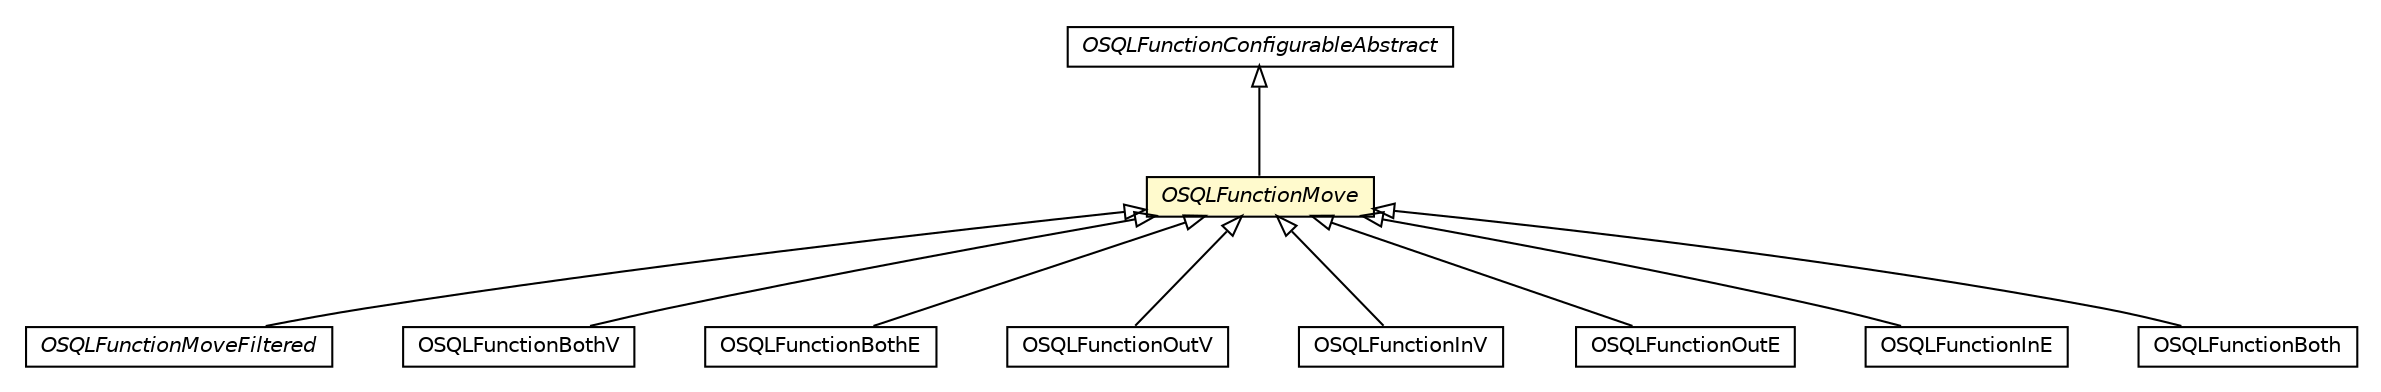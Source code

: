 #!/usr/local/bin/dot
#
# Class diagram 
# Generated by UMLGraph version R5_6-24-gf6e263 (http://www.umlgraph.org/)
#

digraph G {
	edge [fontname="Helvetica",fontsize=10,labelfontname="Helvetica",labelfontsize=10];
	node [fontname="Helvetica",fontsize=10,shape=plaintext];
	nodesep=0.25;
	ranksep=0.5;
	// com.orientechnologies.orient.core.sql.functions.OSQLFunctionConfigurableAbstract
	c3380358 [label=<<table title="com.orientechnologies.orient.core.sql.functions.OSQLFunctionConfigurableAbstract" border="0" cellborder="1" cellspacing="0" cellpadding="2" port="p" href="../../../core/sql/functions/OSQLFunctionConfigurableAbstract.html">
		<tr><td><table border="0" cellspacing="0" cellpadding="1">
<tr><td align="center" balign="center"><font face="Helvetica-Oblique"> OSQLFunctionConfigurableAbstract </font></td></tr>
		</table></td></tr>
		</table>>, URL="../../../core/sql/functions/OSQLFunctionConfigurableAbstract.html", fontname="Helvetica", fontcolor="black", fontsize=10.0];
	// com.orientechnologies.orient.graph.sql.functions.OSQLFunctionMoveFiltered
	c3381322 [label=<<table title="com.orientechnologies.orient.graph.sql.functions.OSQLFunctionMoveFiltered" border="0" cellborder="1" cellspacing="0" cellpadding="2" port="p" href="./OSQLFunctionMoveFiltered.html">
		<tr><td><table border="0" cellspacing="0" cellpadding="1">
<tr><td align="center" balign="center"><font face="Helvetica-Oblique"> OSQLFunctionMoveFiltered </font></td></tr>
		</table></td></tr>
		</table>>, URL="./OSQLFunctionMoveFiltered.html", fontname="Helvetica", fontcolor="black", fontsize=10.0];
	// com.orientechnologies.orient.graph.sql.functions.OSQLFunctionBothV
	c3381323 [label=<<table title="com.orientechnologies.orient.graph.sql.functions.OSQLFunctionBothV" border="0" cellborder="1" cellspacing="0" cellpadding="2" port="p" href="./OSQLFunctionBothV.html">
		<tr><td><table border="0" cellspacing="0" cellpadding="1">
<tr><td align="center" balign="center"> OSQLFunctionBothV </td></tr>
		</table></td></tr>
		</table>>, URL="./OSQLFunctionBothV.html", fontname="Helvetica", fontcolor="black", fontsize=10.0];
	// com.orientechnologies.orient.graph.sql.functions.OSQLFunctionBothE
	c3381324 [label=<<table title="com.orientechnologies.orient.graph.sql.functions.OSQLFunctionBothE" border="0" cellborder="1" cellspacing="0" cellpadding="2" port="p" href="./OSQLFunctionBothE.html">
		<tr><td><table border="0" cellspacing="0" cellpadding="1">
<tr><td align="center" balign="center"> OSQLFunctionBothE </td></tr>
		</table></td></tr>
		</table>>, URL="./OSQLFunctionBothE.html", fontname="Helvetica", fontcolor="black", fontsize=10.0];
	// com.orientechnologies.orient.graph.sql.functions.OSQLFunctionOutV
	c3381325 [label=<<table title="com.orientechnologies.orient.graph.sql.functions.OSQLFunctionOutV" border="0" cellborder="1" cellspacing="0" cellpadding="2" port="p" href="./OSQLFunctionOutV.html">
		<tr><td><table border="0" cellspacing="0" cellpadding="1">
<tr><td align="center" balign="center"> OSQLFunctionOutV </td></tr>
		</table></td></tr>
		</table>>, URL="./OSQLFunctionOutV.html", fontname="Helvetica", fontcolor="black", fontsize=10.0];
	// com.orientechnologies.orient.graph.sql.functions.OSQLFunctionMove
	c3381327 [label=<<table title="com.orientechnologies.orient.graph.sql.functions.OSQLFunctionMove" border="0" cellborder="1" cellspacing="0" cellpadding="2" port="p" bgcolor="lemonChiffon" href="./OSQLFunctionMove.html">
		<tr><td><table border="0" cellspacing="0" cellpadding="1">
<tr><td align="center" balign="center"><font face="Helvetica-Oblique"> OSQLFunctionMove </font></td></tr>
		</table></td></tr>
		</table>>, URL="./OSQLFunctionMove.html", fontname="Helvetica", fontcolor="black", fontsize=10.0];
	// com.orientechnologies.orient.graph.sql.functions.OSQLFunctionInV
	c3381328 [label=<<table title="com.orientechnologies.orient.graph.sql.functions.OSQLFunctionInV" border="0" cellborder="1" cellspacing="0" cellpadding="2" port="p" href="./OSQLFunctionInV.html">
		<tr><td><table border="0" cellspacing="0" cellpadding="1">
<tr><td align="center" balign="center"> OSQLFunctionInV </td></tr>
		</table></td></tr>
		</table>>, URL="./OSQLFunctionInV.html", fontname="Helvetica", fontcolor="black", fontsize=10.0];
	// com.orientechnologies.orient.graph.sql.functions.OSQLFunctionOutE
	c3381329 [label=<<table title="com.orientechnologies.orient.graph.sql.functions.OSQLFunctionOutE" border="0" cellborder="1" cellspacing="0" cellpadding="2" port="p" href="./OSQLFunctionOutE.html">
		<tr><td><table border="0" cellspacing="0" cellpadding="1">
<tr><td align="center" balign="center"> OSQLFunctionOutE </td></tr>
		</table></td></tr>
		</table>>, URL="./OSQLFunctionOutE.html", fontname="Helvetica", fontcolor="black", fontsize=10.0];
	// com.orientechnologies.orient.graph.sql.functions.OSQLFunctionInE
	c3381330 [label=<<table title="com.orientechnologies.orient.graph.sql.functions.OSQLFunctionInE" border="0" cellborder="1" cellspacing="0" cellpadding="2" port="p" href="./OSQLFunctionInE.html">
		<tr><td><table border="0" cellspacing="0" cellpadding="1">
<tr><td align="center" balign="center"> OSQLFunctionInE </td></tr>
		</table></td></tr>
		</table>>, URL="./OSQLFunctionInE.html", fontname="Helvetica", fontcolor="black", fontsize=10.0];
	// com.orientechnologies.orient.graph.sql.functions.OSQLFunctionBoth
	c3381331 [label=<<table title="com.orientechnologies.orient.graph.sql.functions.OSQLFunctionBoth" border="0" cellborder="1" cellspacing="0" cellpadding="2" port="p" href="./OSQLFunctionBoth.html">
		<tr><td><table border="0" cellspacing="0" cellpadding="1">
<tr><td align="center" balign="center"> OSQLFunctionBoth </td></tr>
		</table></td></tr>
		</table>>, URL="./OSQLFunctionBoth.html", fontname="Helvetica", fontcolor="black", fontsize=10.0];
	//com.orientechnologies.orient.graph.sql.functions.OSQLFunctionMoveFiltered extends com.orientechnologies.orient.graph.sql.functions.OSQLFunctionMove
	c3381327:p -> c3381322:p [dir=back,arrowtail=empty];
	//com.orientechnologies.orient.graph.sql.functions.OSQLFunctionBothV extends com.orientechnologies.orient.graph.sql.functions.OSQLFunctionMove
	c3381327:p -> c3381323:p [dir=back,arrowtail=empty];
	//com.orientechnologies.orient.graph.sql.functions.OSQLFunctionBothE extends com.orientechnologies.orient.graph.sql.functions.OSQLFunctionMove
	c3381327:p -> c3381324:p [dir=back,arrowtail=empty];
	//com.orientechnologies.orient.graph.sql.functions.OSQLFunctionOutV extends com.orientechnologies.orient.graph.sql.functions.OSQLFunctionMove
	c3381327:p -> c3381325:p [dir=back,arrowtail=empty];
	//com.orientechnologies.orient.graph.sql.functions.OSQLFunctionMove extends com.orientechnologies.orient.core.sql.functions.OSQLFunctionConfigurableAbstract
	c3380358:p -> c3381327:p [dir=back,arrowtail=empty];
	//com.orientechnologies.orient.graph.sql.functions.OSQLFunctionInV extends com.orientechnologies.orient.graph.sql.functions.OSQLFunctionMove
	c3381327:p -> c3381328:p [dir=back,arrowtail=empty];
	//com.orientechnologies.orient.graph.sql.functions.OSQLFunctionOutE extends com.orientechnologies.orient.graph.sql.functions.OSQLFunctionMove
	c3381327:p -> c3381329:p [dir=back,arrowtail=empty];
	//com.orientechnologies.orient.graph.sql.functions.OSQLFunctionInE extends com.orientechnologies.orient.graph.sql.functions.OSQLFunctionMove
	c3381327:p -> c3381330:p [dir=back,arrowtail=empty];
	//com.orientechnologies.orient.graph.sql.functions.OSQLFunctionBoth extends com.orientechnologies.orient.graph.sql.functions.OSQLFunctionMove
	c3381327:p -> c3381331:p [dir=back,arrowtail=empty];
}

